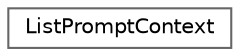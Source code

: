 digraph "Graphical Class Hierarchy"
{
 // LATEX_PDF_SIZE
  bgcolor="transparent";
  edge [fontname=Helvetica,fontsize=10,labelfontname=Helvetica,labelfontsize=10];
  node [fontname=Helvetica,fontsize=10,shape=box,height=0.2,width=0.4];
  rankdir="LR";
  Node0 [id="Node000000",label="ListPromptContext",height=0.2,width=0.4,color="grey40", fillcolor="white", style="filled",URL="$structListPromptContext.html",tooltip=" "];
}
